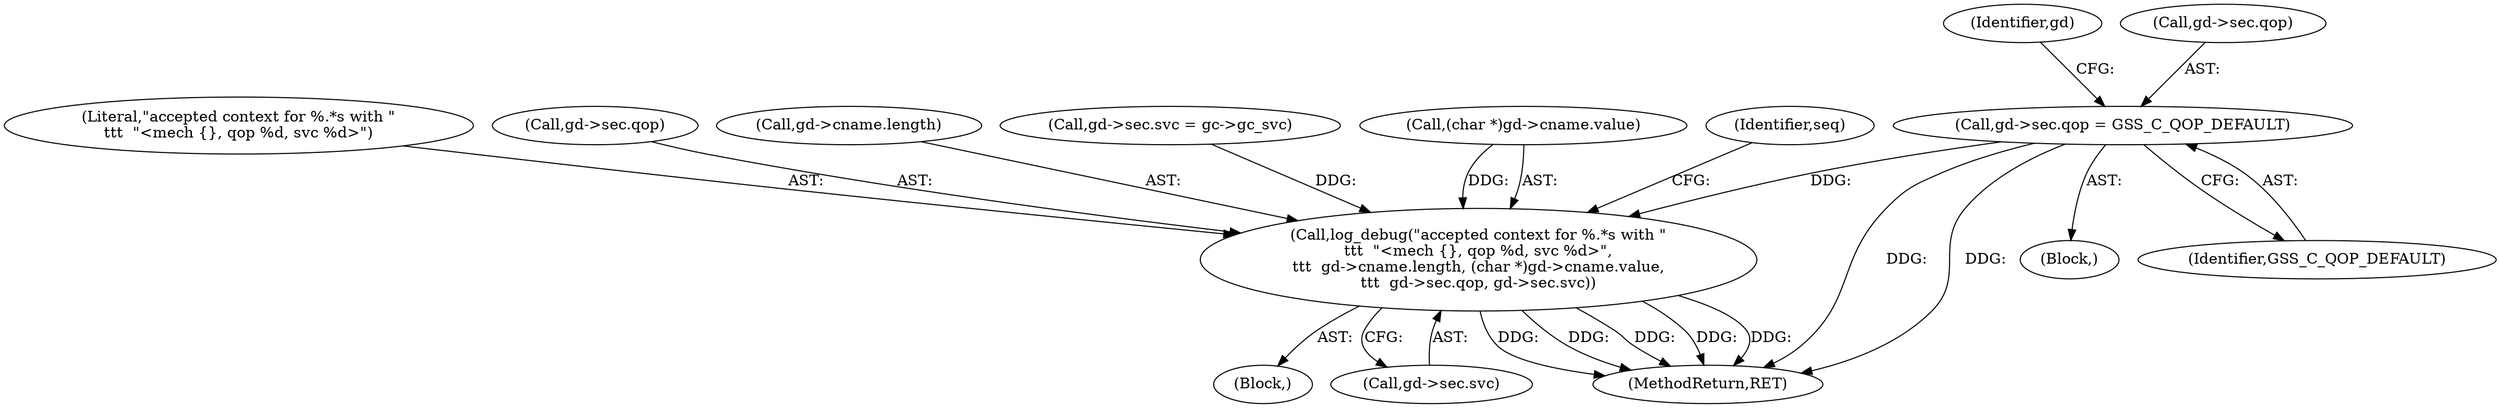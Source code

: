 digraph "0_krb5_5bb8a6b9c9eb8dd22bc9526751610aaa255ead9c_0@pointer" {
"1000273" [label="(Call,gd->sec.qop = GSS_C_QOP_DEFAULT)"];
"1000344" [label="(Call,log_debug(\"accepted context for %.*s with \"\n\t\t\t  \"<mech {}, qop %d, svc %d>\",\n\t\t\t  gd->cname.length, (char *)gd->cname.value,\n\t\t\t  gd->sec.qop, gd->sec.svc))"];
"1000345" [label="(Literal,\"accepted context for %.*s with \"\n\t\t\t  \"<mech {}, qop %d, svc %d>\")"];
"1000273" [label="(Call,gd->sec.qop = GSS_C_QOP_DEFAULT)"];
"1000358" [label="(Call,gd->sec.qop)"];
"1000461" [label="(MethodReturn,RET)"];
"1000346" [label="(Call,gd->cname.length)"];
"1000283" [label="(Identifier,gd)"];
"1000274" [label="(Call,gd->sec.qop)"];
"1000280" [label="(Call,gd->sec.svc = gc->gc_svc)"];
"1000309" [label="(Block,)"];
"1000107" [label="(Block,)"];
"1000351" [label="(Call,(char *)gd->cname.value)"];
"1000363" [label="(Call,gd->sec.svc)"];
"1000369" [label="(Identifier,seq)"];
"1000279" [label="(Identifier,GSS_C_QOP_DEFAULT)"];
"1000344" [label="(Call,log_debug(\"accepted context for %.*s with \"\n\t\t\t  \"<mech {}, qop %d, svc %d>\",\n\t\t\t  gd->cname.length, (char *)gd->cname.value,\n\t\t\t  gd->sec.qop, gd->sec.svc))"];
"1000273" -> "1000107"  [label="AST: "];
"1000273" -> "1000279"  [label="CFG: "];
"1000274" -> "1000273"  [label="AST: "];
"1000279" -> "1000273"  [label="AST: "];
"1000283" -> "1000273"  [label="CFG: "];
"1000273" -> "1000461"  [label="DDG: "];
"1000273" -> "1000461"  [label="DDG: "];
"1000273" -> "1000344"  [label="DDG: "];
"1000344" -> "1000309"  [label="AST: "];
"1000344" -> "1000363"  [label="CFG: "];
"1000345" -> "1000344"  [label="AST: "];
"1000346" -> "1000344"  [label="AST: "];
"1000351" -> "1000344"  [label="AST: "];
"1000358" -> "1000344"  [label="AST: "];
"1000363" -> "1000344"  [label="AST: "];
"1000369" -> "1000344"  [label="CFG: "];
"1000344" -> "1000461"  [label="DDG: "];
"1000344" -> "1000461"  [label="DDG: "];
"1000344" -> "1000461"  [label="DDG: "];
"1000344" -> "1000461"  [label="DDG: "];
"1000344" -> "1000461"  [label="DDG: "];
"1000351" -> "1000344"  [label="DDG: "];
"1000280" -> "1000344"  [label="DDG: "];
}
